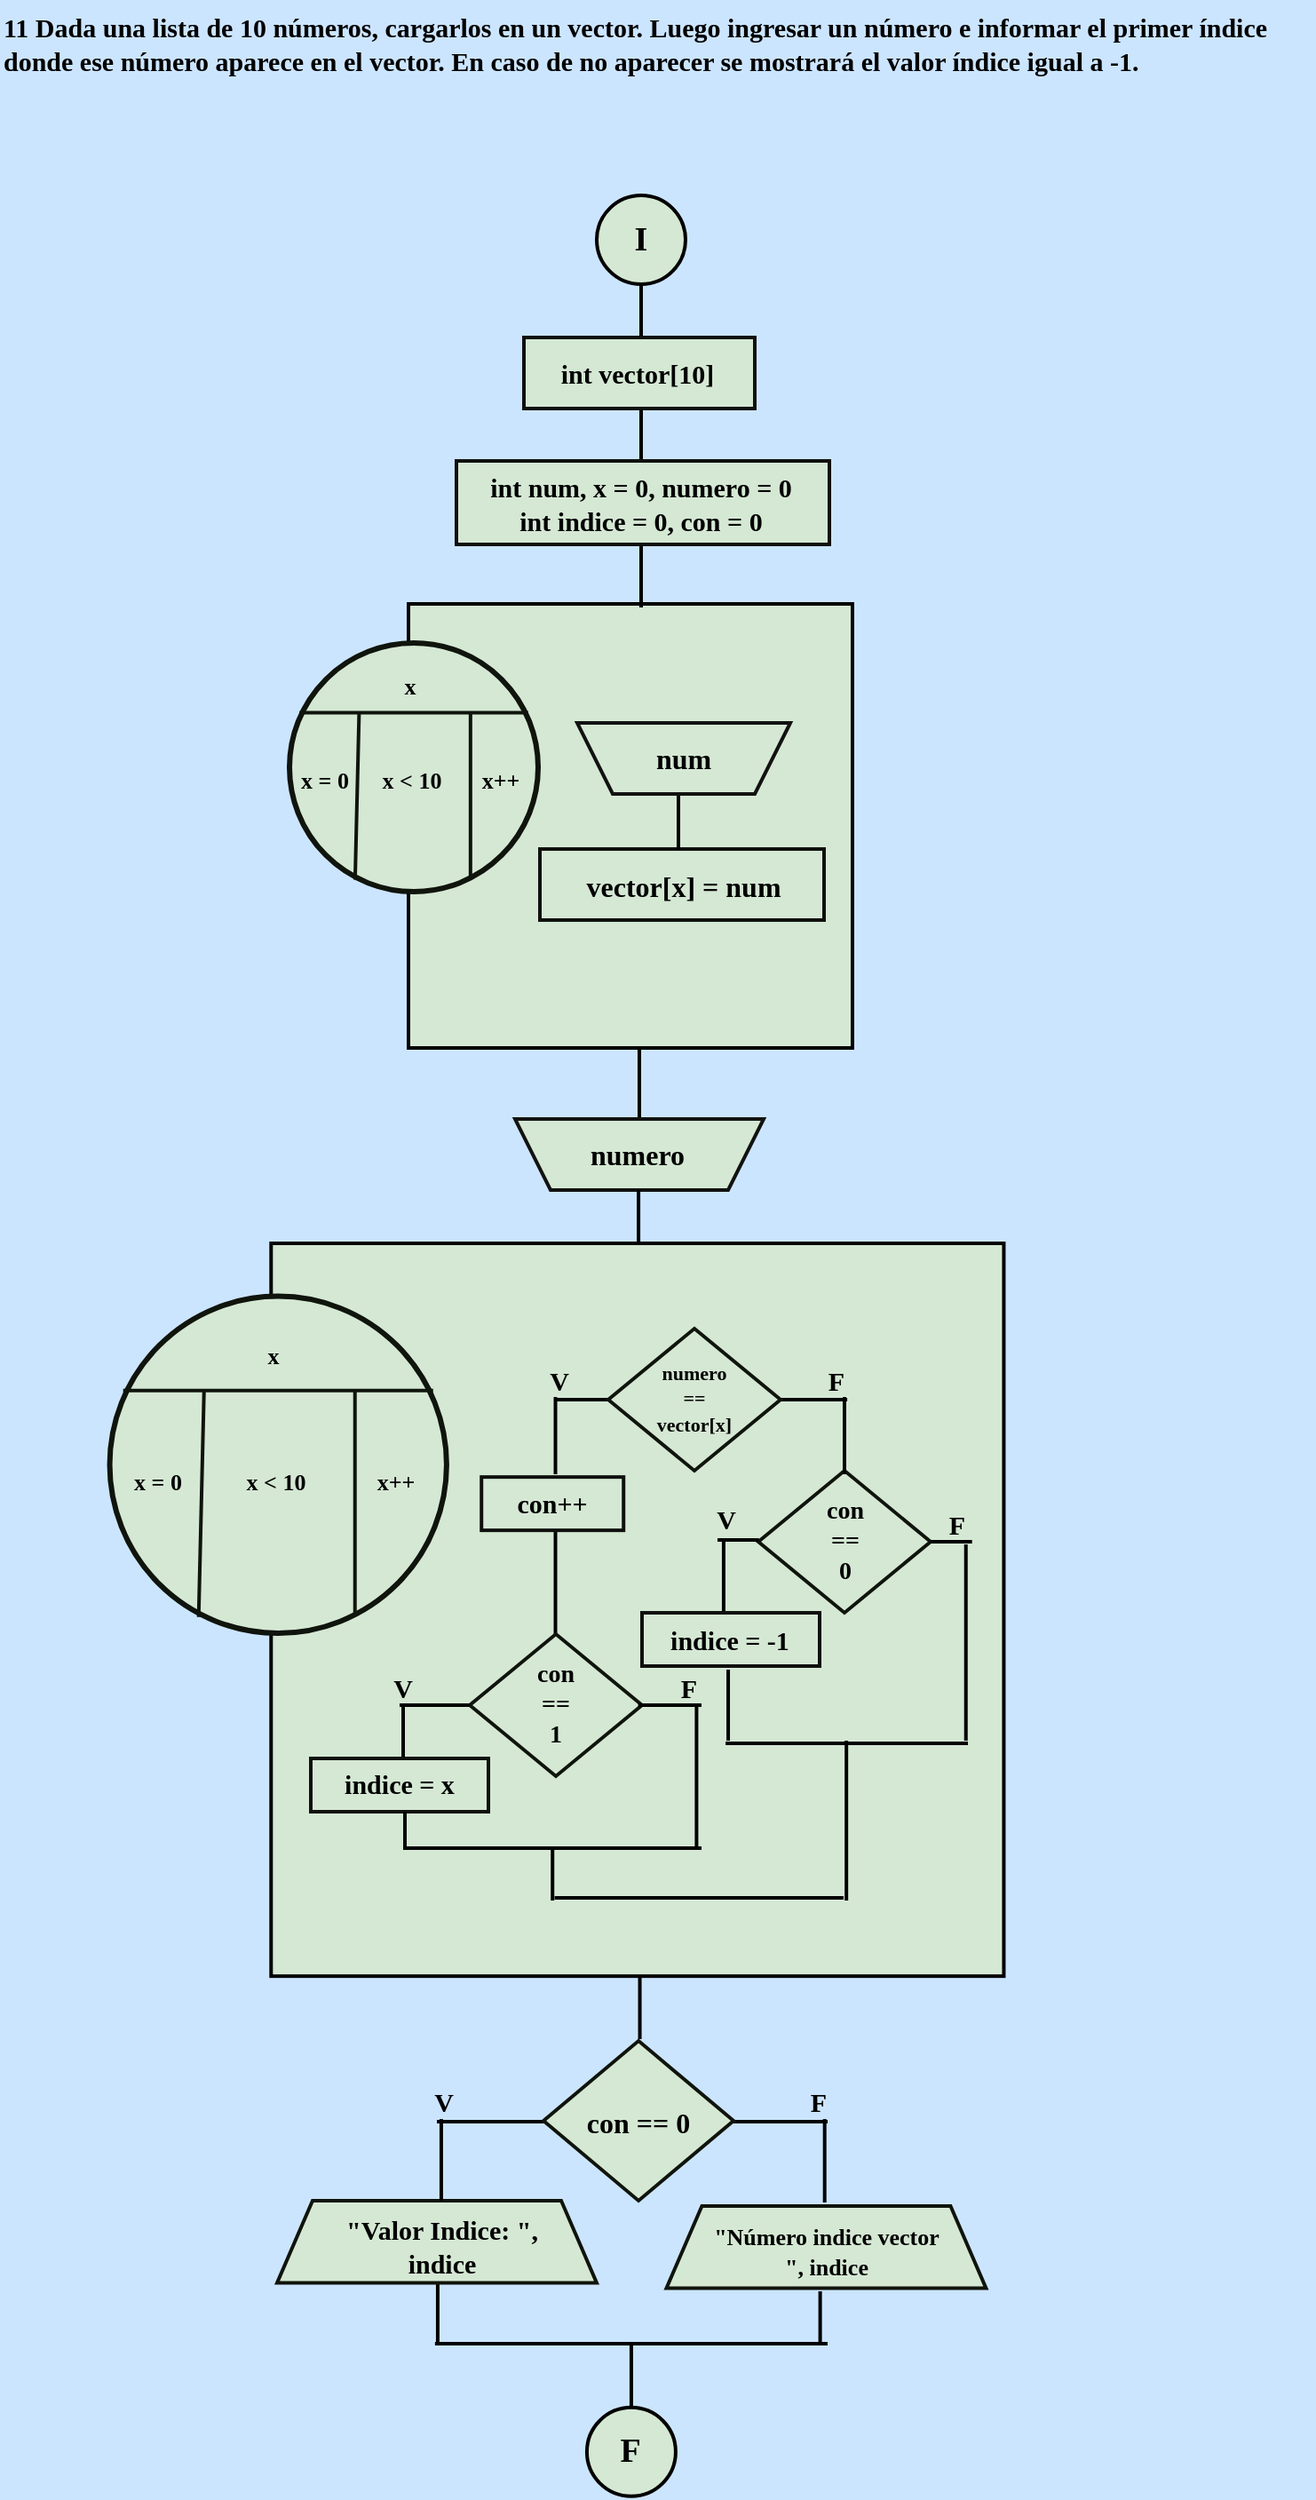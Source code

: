 <mxfile version="24.5.1" type="device">
  <diagram name="Página-1" id="PrR4gcJHDQbpxKkW_ofY">
    <mxGraphModel dx="1420" dy="830" grid="1" gridSize="10" guides="1" tooltips="1" connect="1" arrows="1" fold="1" page="1" pageScale="1" pageWidth="827" pageHeight="1169" background="#CCE5FF" math="0" shadow="0">
      <root>
        <mxCell id="0" />
        <mxCell id="1" parent="0" />
        <mxCell id="2o_OjBHsZXvBOZo_V1j--1" value="&lt;b style=&quot;font-size: 15px;&quot;&gt;&lt;font style=&quot;font-size: 15px;&quot; color=&quot;#000000&quot; face=&quot;Comic Sans MS&quot;&gt;11 Dada una lista de 10 números, cargarlos en un vector. Luego ingresar un número e informar el primer índice donde ese número aparece en el vector. En caso de no aparecer se mostrará el valor índice igual a -1.&lt;/font&gt;&lt;/b&gt;" style="text;whiteSpace=wrap;html=1;fontFamily=Architects Daughter;fontSource=https%3A%2F%2Ffonts.googleapis.com%2Fcss%3Ffamily%3DArchitects%2BDaughter;" vertex="1" parent="1">
          <mxGeometry x="44" y="20" width="740" height="70" as="geometry" />
        </mxCell>
        <mxCell id="2o_OjBHsZXvBOZo_V1j--143" value="" style="group;aspect=fixed;" vertex="1" connectable="0" parent="1">
          <mxGeometry x="99" y="130" width="510.23" height="1295.42" as="geometry" />
        </mxCell>
        <mxCell id="2o_OjBHsZXvBOZo_V1j--2" value="" style="group;aspect=fixed;" vertex="1" connectable="0" parent="2o_OjBHsZXvBOZo_V1j--143">
          <mxGeometry x="281" width="50" height="50" as="geometry" />
        </mxCell>
        <mxCell id="2o_OjBHsZXvBOZo_V1j--3" value="" style="strokeWidth=2;html=1;shape=mxgraph.flowchart.start_2;whiteSpace=wrap;rounded=0;labelBackgroundColor=none;strokeColor=#000000;align=center;verticalAlign=middle;fontFamily=Helvetica;fontSize=12;fontColor=default;fillColor=#d5e8d4;aspect=fixed;" vertex="1" parent="2o_OjBHsZXvBOZo_V1j--2">
          <mxGeometry width="50" height="50" as="geometry" />
        </mxCell>
        <mxCell id="2o_OjBHsZXvBOZo_V1j--4" value="&lt;b&gt;&lt;font color=&quot;#000000&quot; style=&quot;font-size: 19px;&quot; face=&quot;Comic Sans MS&quot;&gt;I&lt;/font&gt;&lt;/b&gt;" style="text;strokeColor=none;align=center;fillColor=none;html=1;verticalAlign=middle;whiteSpace=wrap;rounded=0;fontFamily=Architects Daughter;fontSource=https://fonts.googleapis.com/css?family=Architects+Daughter;aspect=fixed;" vertex="1" parent="2o_OjBHsZXvBOZo_V1j--2">
          <mxGeometry x="5" y="10" width="40" height="30" as="geometry" />
        </mxCell>
        <mxCell id="2o_OjBHsZXvBOZo_V1j--12" value="" style="group;aspect=fixed;" vertex="1" connectable="0" parent="2o_OjBHsZXvBOZo_V1j--143">
          <mxGeometry x="103" y="230" width="322" height="250" as="geometry" />
        </mxCell>
        <mxCell id="2o_OjBHsZXvBOZo_V1j--13" value="" style="whiteSpace=wrap;html=1;aspect=fixed;rounded=0;labelBackgroundColor=none;strokeColor=#000000;strokeWidth=2;align=center;verticalAlign=middle;fontFamily=Helvetica;fontSize=12;fontColor=default;fillColor=#d5e8d4;" vertex="1" parent="2o_OjBHsZXvBOZo_V1j--12">
          <mxGeometry x="72" width="250" height="250" as="geometry" />
        </mxCell>
        <mxCell id="2o_OjBHsZXvBOZo_V1j--14" value="" style="group;aspect=fixed;" vertex="1" connectable="0" parent="2o_OjBHsZXvBOZo_V1j--12">
          <mxGeometry y="22" width="149" height="140" as="geometry" />
        </mxCell>
        <mxCell id="2o_OjBHsZXvBOZo_V1j--15" value="" style="ellipse;whiteSpace=wrap;html=1;aspect=fixed;rounded=0;labelBackgroundColor=none;strokeColor=#0F140C;strokeWidth=3;align=center;verticalAlign=middle;fontFamily=Helvetica;fontSize=12;fontColor=default;fillColor=#d5e8d4;container=0;" vertex="1" parent="2o_OjBHsZXvBOZo_V1j--14">
          <mxGeometry x="5" width="140" height="140" as="geometry" />
        </mxCell>
        <mxCell id="2o_OjBHsZXvBOZo_V1j--16" value="" style="endArrow=none;html=1;rounded=0;strokeColor=#0F140C;fontFamily=Helvetica;fontSize=12;fontColor=default;fillColor=#B2C9AB;strokeWidth=2;" edge="1" parent="2o_OjBHsZXvBOZo_V1j--14">
          <mxGeometry width="50" height="50" relative="1" as="geometry">
            <mxPoint x="139.4" y="39.2" as="sourcePoint" />
            <mxPoint x="10.6" y="39.2" as="targetPoint" />
          </mxGeometry>
        </mxCell>
        <mxCell id="2o_OjBHsZXvBOZo_V1j--17" value="" style="endArrow=none;html=1;rounded=0;strokeColor=#0F140C;fontFamily=Helvetica;fontSize=12;fontColor=default;fillColor=#B2C9AB;exitX=0.264;exitY=0.952;exitDx=0;exitDy=0;exitPerimeter=0;strokeWidth=2;" edge="1" parent="2o_OjBHsZXvBOZo_V1j--14" source="2o_OjBHsZXvBOZo_V1j--15">
          <mxGeometry width="50" height="50" relative="1" as="geometry">
            <mxPoint x="38.6" y="84" as="sourcePoint" />
            <mxPoint x="44.2" y="39.2" as="targetPoint" />
          </mxGeometry>
        </mxCell>
        <mxCell id="2o_OjBHsZXvBOZo_V1j--18" value="" style="endArrow=none;html=1;rounded=0;strokeColor=#0F140C;fontFamily=Helvetica;fontSize=12;fontColor=default;fillColor=#B2C9AB;exitX=0.728;exitY=0.948;exitDx=0;exitDy=0;exitPerimeter=0;strokeWidth=2;" edge="1" parent="2o_OjBHsZXvBOZo_V1j--14" source="2o_OjBHsZXvBOZo_V1j--15">
          <mxGeometry width="50" height="50" relative="1" as="geometry">
            <mxPoint x="89.0" y="95.2" as="sourcePoint" />
            <mxPoint x="106.92" y="39.2" as="targetPoint" />
          </mxGeometry>
        </mxCell>
        <mxCell id="2o_OjBHsZXvBOZo_V1j--19" value="&lt;font face=&quot;Comic Sans MS&quot; color=&quot;#000000&quot;&gt;&lt;span style=&quot;font-size: 13px;&quot;&gt;&lt;b&gt;x&lt;/b&gt;&lt;/span&gt;&lt;/font&gt;" style="text;strokeColor=none;align=center;fillColor=none;html=1;verticalAlign=middle;whiteSpace=wrap;rounded=0;fontFamily=Architects Daughter;fontSource=https://fonts.googleapis.com/css?family=Architects+Daughter;container=0;" vertex="1" parent="2o_OjBHsZXvBOZo_V1j--14">
          <mxGeometry x="48" y="10" width="50" height="30" as="geometry" />
        </mxCell>
        <mxCell id="2o_OjBHsZXvBOZo_V1j--20" value="&lt;font color=&quot;#000000&quot; size=&quot;1&quot; face=&quot;Comic Sans MS&quot;&gt;&lt;b style=&quot;font-size: 13px;&quot;&gt;x++&lt;/b&gt;&lt;/font&gt;" style="text;strokeColor=none;align=center;fillColor=none;html=1;verticalAlign=middle;whiteSpace=wrap;rounded=0;fontFamily=Architects Daughter;fontSource=https://fonts.googleapis.com/css?family=Architects+Daughter;container=0;" vertex="1" parent="2o_OjBHsZXvBOZo_V1j--14">
          <mxGeometry x="99" y="63" width="50" height="30" as="geometry" />
        </mxCell>
        <mxCell id="2o_OjBHsZXvBOZo_V1j--21" value="&lt;font color=&quot;#000000&quot; size=&quot;1&quot; face=&quot;Comic Sans MS&quot;&gt;&lt;b style=&quot;font-size: 13px;&quot;&gt;x &amp;lt; 10&lt;/b&gt;&lt;/font&gt;" style="text;strokeColor=none;align=center;fillColor=none;html=1;verticalAlign=middle;whiteSpace=wrap;rounded=0;fontFamily=Architects Daughter;fontSource=https://fonts.googleapis.com/css?family=Architects+Daughter;container=0;" vertex="1" parent="2o_OjBHsZXvBOZo_V1j--14">
          <mxGeometry x="44" y="63" width="60" height="30" as="geometry" />
        </mxCell>
        <mxCell id="2o_OjBHsZXvBOZo_V1j--22" value="&lt;font color=&quot;#000000&quot; size=&quot;1&quot; face=&quot;Comic Sans MS&quot;&gt;&lt;b style=&quot;font-size: 13px;&quot;&gt;x = 0&lt;/b&gt;&lt;/font&gt;" style="text;strokeColor=none;align=center;fillColor=none;html=1;verticalAlign=middle;whiteSpace=wrap;rounded=0;fontFamily=Architects Daughter;fontSource=https://fonts.googleapis.com/css?family=Architects+Daughter;container=0;" vertex="1" parent="2o_OjBHsZXvBOZo_V1j--14">
          <mxGeometry y="63" width="50" height="30" as="geometry" />
        </mxCell>
        <mxCell id="2o_OjBHsZXvBOZo_V1j--23" value="" style="group;aspect=fixed;" vertex="1" connectable="0" parent="2o_OjBHsZXvBOZo_V1j--12">
          <mxGeometry x="167" y="67" width="120" height="40" as="geometry" />
        </mxCell>
        <mxCell id="2o_OjBHsZXvBOZo_V1j--24" value="" style="shape=trapezoid;perimeter=trapezoidPerimeter;whiteSpace=wrap;html=1;fixedSize=1;rounded=0;labelBackgroundColor=none;strokeColor=#121211;strokeWidth=2;align=center;verticalAlign=middle;fontFamily=Helvetica;fontSize=12;fontColor=default;fillColor=#d5e8d4;direction=west;container=0;" vertex="1" parent="2o_OjBHsZXvBOZo_V1j--23">
          <mxGeometry width="120" height="40" as="geometry">
            <mxRectangle x="-1020" y="-650" width="50" height="40" as="alternateBounds" />
          </mxGeometry>
        </mxCell>
        <mxCell id="2o_OjBHsZXvBOZo_V1j--25" value="&lt;font size=&quot;1&quot; face=&quot;Comic Sans MS&quot; color=&quot;#000000&quot;&gt;&lt;b style=&quot;font-size: 16px;&quot;&gt;num&lt;/b&gt;&lt;/font&gt;" style="text;strokeColor=none;align=center;fillColor=none;html=1;verticalAlign=middle;whiteSpace=wrap;rounded=0;fontFamily=Architects Daughter;fontSource=https://fonts.googleapis.com/css?family=Architects+Daughter;container=0;" vertex="1" parent="2o_OjBHsZXvBOZo_V1j--23">
          <mxGeometry x="20" y="5" width="80" height="30" as="geometry" />
        </mxCell>
        <mxCell id="2o_OjBHsZXvBOZo_V1j--26" value="" style="group;aspect=fixed;" vertex="1" connectable="0" parent="2o_OjBHsZXvBOZo_V1j--12">
          <mxGeometry x="137" y="138" width="180" height="40" as="geometry" />
        </mxCell>
        <mxCell id="2o_OjBHsZXvBOZo_V1j--27" value="" style="rounded=0;whiteSpace=wrap;html=1;labelBackgroundColor=none;strokeColor=#0f100e;strokeWidth=2;align=center;verticalAlign=middle;fontFamily=Helvetica;fontSize=12;fontColor=default;fillColor=#d5e8d4;" vertex="1" parent="2o_OjBHsZXvBOZo_V1j--26">
          <mxGeometry x="9" width="160" height="40" as="geometry" />
        </mxCell>
        <mxCell id="2o_OjBHsZXvBOZo_V1j--28" value="&lt;font size=&quot;1&quot; face=&quot;Comic Sans MS&quot; color=&quot;#000000&quot;&gt;&lt;b style=&quot;font-size: 16px;&quot;&gt;vector[x] = num&lt;/b&gt;&lt;/font&gt;" style="text;strokeColor=none;align=center;fillColor=none;html=1;verticalAlign=middle;whiteSpace=wrap;rounded=0;fontFamily=Architects Daughter;fontSource=https://fonts.googleapis.com/css?family=Architects+Daughter;" vertex="1" parent="2o_OjBHsZXvBOZo_V1j--26">
          <mxGeometry y="6" width="180" height="30" as="geometry" />
        </mxCell>
        <mxCell id="2o_OjBHsZXvBOZo_V1j--29" value="" style="line;strokeWidth=2;direction=south;html=1;hachureGap=4;fontFamily=Architects Daughter;fontSource=https://fonts.googleapis.com/css?family=Architects+Daughter;strokeColor=#000000;" vertex="1" parent="2o_OjBHsZXvBOZo_V1j--12">
          <mxGeometry x="219" y="108" width="10" height="30" as="geometry" />
        </mxCell>
        <mxCell id="2o_OjBHsZXvBOZo_V1j--30" value="" style="line;strokeWidth=2;direction=south;html=1;hachureGap=4;fontFamily=Architects Daughter;fontSource=https://fonts.googleapis.com/css?family=Architects+Daughter;strokeColor=#000000;" vertex="1" parent="2o_OjBHsZXvBOZo_V1j--143">
          <mxGeometry x="301" y="182" width="10" height="50" as="geometry" />
        </mxCell>
        <mxCell id="2o_OjBHsZXvBOZo_V1j--31" value="" style="line;strokeWidth=2;direction=south;html=1;hachureGap=4;fontFamily=Architects Daughter;fontSource=https://fonts.googleapis.com/css?family=Architects+Daughter;strokeColor=#000000;" vertex="1" parent="2o_OjBHsZXvBOZo_V1j--143">
          <mxGeometry x="301" y="50" width="10" height="30" as="geometry" />
        </mxCell>
        <mxCell id="2o_OjBHsZXvBOZo_V1j--32" value="" style="line;strokeWidth=2;direction=south;html=1;hachureGap=4;fontFamily=Architects Daughter;fontSource=https://fonts.googleapis.com/css?family=Architects+Daughter;strokeColor=#000000;" vertex="1" parent="2o_OjBHsZXvBOZo_V1j--143">
          <mxGeometry x="301" y="113" width="10" height="36" as="geometry" />
        </mxCell>
        <mxCell id="2o_OjBHsZXvBOZo_V1j--33" value="" style="line;strokeWidth=2;direction=south;html=1;hachureGap=4;fontFamily=Architects Daughter;fontSource=https://fonts.googleapis.com/css?family=Architects+Daughter;strokeColor=#000000;" vertex="1" parent="2o_OjBHsZXvBOZo_V1j--143">
          <mxGeometry x="300" y="480" width="10" height="40" as="geometry" />
        </mxCell>
        <mxCell id="2o_OjBHsZXvBOZo_V1j--34" value="" style="group;aspect=fixed;" vertex="1" connectable="0" parent="2o_OjBHsZXvBOZo_V1j--143">
          <mxGeometry x="240" y="80" width="130" height="40" as="geometry" />
        </mxCell>
        <mxCell id="2o_OjBHsZXvBOZo_V1j--7" value="" style="rounded=0;whiteSpace=wrap;html=1;labelBackgroundColor=none;strokeColor=#0f100e;strokeWidth=2;align=center;verticalAlign=middle;fontFamily=Helvetica;fontSize=12;fontColor=default;fillColor=#d5e8d4;container=0;" vertex="1" parent="2o_OjBHsZXvBOZo_V1j--34">
          <mxGeometry width="130" height="40" as="geometry" />
        </mxCell>
        <mxCell id="2o_OjBHsZXvBOZo_V1j--8" value="&lt;font color=&quot;#000000&quot; face=&quot;Comic Sans MS&quot;&gt;&lt;span style=&quot;font-size: 15px;&quot;&gt;&lt;b&gt;int vector[10]&lt;/b&gt;&lt;/span&gt;&lt;/font&gt;" style="text;strokeColor=none;align=center;fillColor=none;html=1;verticalAlign=middle;whiteSpace=wrap;rounded=0;fontFamily=Architects Daughter;fontSource=https://fonts.googleapis.com/css?family=Architects+Daughter;container=0;" vertex="1" parent="2o_OjBHsZXvBOZo_V1j--34">
          <mxGeometry x="4" y="6" width="120" height="30" as="geometry" />
        </mxCell>
        <mxCell id="2o_OjBHsZXvBOZo_V1j--36" value="" style="group;aspect=fixed;" vertex="1" connectable="0" parent="2o_OjBHsZXvBOZo_V1j--143">
          <mxGeometry x="186" y="149" width="240" height="50" as="geometry" />
        </mxCell>
        <mxCell id="2o_OjBHsZXvBOZo_V1j--10" value="" style="rounded=0;whiteSpace=wrap;html=1;labelBackgroundColor=none;strokeColor=#0f100e;strokeWidth=2;align=center;verticalAlign=middle;fontFamily=Helvetica;fontSize=12;fontColor=default;fillColor=#d5e8d4;" vertex="1" parent="2o_OjBHsZXvBOZo_V1j--36">
          <mxGeometry x="16" y="0.5" width="210" height="47" as="geometry" />
        </mxCell>
        <mxCell id="2o_OjBHsZXvBOZo_V1j--35" value="&lt;font face=&quot;Comic Sans MS&quot; color=&quot;#000000&quot;&gt;&lt;span style=&quot;font-size: 15px;&quot;&gt;&lt;b&gt;int num, x = 0, numero = 0&lt;/b&gt;&lt;/span&gt;&lt;/font&gt;&lt;div&gt;&lt;font face=&quot;Comic Sans MS&quot; color=&quot;#000000&quot;&gt;&lt;span style=&quot;font-size: 15px;&quot;&gt;&lt;b&gt;int indice = 0, con = 0&lt;/b&gt;&lt;/span&gt;&lt;/font&gt;&lt;/div&gt;" style="text;strokeColor=none;align=center;fillColor=none;html=1;verticalAlign=middle;whiteSpace=wrap;rounded=0;fontFamily=Architects Daughter;fontSource=https://fonts.googleapis.com/css?family=Architects+Daughter;" vertex="1" parent="2o_OjBHsZXvBOZo_V1j--36">
          <mxGeometry width="240" height="50" as="geometry" />
        </mxCell>
        <mxCell id="2o_OjBHsZXvBOZo_V1j--40" value="" style="group;aspect=fixed;" vertex="1" connectable="0" parent="2o_OjBHsZXvBOZo_V1j--143">
          <mxGeometry x="235" y="520" width="140" height="40" as="geometry" />
        </mxCell>
        <mxCell id="2o_OjBHsZXvBOZo_V1j--38" value="" style="shape=trapezoid;perimeter=trapezoidPerimeter;whiteSpace=wrap;html=1;fixedSize=1;rounded=0;labelBackgroundColor=none;strokeColor=#121211;strokeWidth=2;align=center;verticalAlign=middle;fontFamily=Helvetica;fontSize=12;fontColor=default;fillColor=#d5e8d4;direction=west;container=0;" vertex="1" parent="2o_OjBHsZXvBOZo_V1j--40">
          <mxGeometry width="140" height="40" as="geometry">
            <mxRectangle x="-1020" y="-650" width="50" height="40" as="alternateBounds" />
          </mxGeometry>
        </mxCell>
        <mxCell id="2o_OjBHsZXvBOZo_V1j--39" value="&lt;font size=&quot;1&quot; face=&quot;Comic Sans MS&quot; color=&quot;#000000&quot;&gt;&lt;b style=&quot;font-size: 16px;&quot;&gt;numero&lt;/b&gt;&lt;/font&gt;" style="text;strokeColor=none;align=center;fillColor=none;html=1;verticalAlign=middle;whiteSpace=wrap;rounded=0;fontFamily=Architects Daughter;fontSource=https://fonts.googleapis.com/css?family=Architects+Daughter;container=0;" vertex="1" parent="2o_OjBHsZXvBOZo_V1j--40">
          <mxGeometry x="29" y="5" width="80" height="30" as="geometry" />
        </mxCell>
        <mxCell id="2o_OjBHsZXvBOZo_V1j--75" value="" style="line;strokeWidth=2;direction=south;html=1;hachureGap=4;fontFamily=Architects Daughter;fontSource=https://fonts.googleapis.com/css?family=Architects+Daughter;strokeColor=#000000;container=0;" vertex="1" parent="2o_OjBHsZXvBOZo_V1j--143">
          <mxGeometry x="299.07" y="560" width="10.93" height="40" as="geometry" />
        </mxCell>
        <mxCell id="2o_OjBHsZXvBOZo_V1j--102" value="" style="line;strokeWidth=2;html=1;perimeter=backbonePerimeter;points=[];outlineConnect=0;hachureGap=4;fontFamily=Architects Daughter;fontSource=https://fonts.googleapis.com/css?family=Architects+Daughter;strokeColor=#000000;container=0;" vertex="1" parent="2o_OjBHsZXvBOZo_V1j--143">
          <mxGeometry x="358.03" y="1079.07" width="52.97" height="10.93" as="geometry" />
        </mxCell>
        <mxCell id="2o_OjBHsZXvBOZo_V1j--109" value="" style="line;strokeWidth=2;direction=south;html=1;hachureGap=4;fontFamily=Architects Daughter;fontSource=https://fonts.googleapis.com/css?family=Architects+Daughter;strokeColor=#000000;container=0;" vertex="1" parent="2o_OjBHsZXvBOZo_V1j--143">
          <mxGeometry x="403.88" y="1083.05" width="10.93" height="46.95" as="geometry" />
        </mxCell>
        <mxCell id="2o_OjBHsZXvBOZo_V1j--114" value="" style="group;aspect=fixed;" vertex="1" connectable="0" parent="2o_OjBHsZXvBOZo_V1j--143">
          <mxGeometry y="590" width="510.228" height="448" as="geometry" />
        </mxCell>
        <mxCell id="2o_OjBHsZXvBOZo_V1j--41" value="" style="group;aspect=fixed;" vertex="1" connectable="0" parent="2o_OjBHsZXvBOZo_V1j--114">
          <mxGeometry width="510.228" height="412.58" as="geometry" />
        </mxCell>
        <mxCell id="2o_OjBHsZXvBOZo_V1j--42" value="" style="whiteSpace=wrap;html=1;aspect=fixed;rounded=0;labelBackgroundColor=none;strokeColor=#000000;strokeWidth=2;align=center;verticalAlign=middle;fontFamily=Helvetica;fontSize=12;fontColor=default;fillColor=#d5e8d4;container=0;" vertex="1" parent="2o_OjBHsZXvBOZo_V1j--41">
          <mxGeometry x="97.648" width="412.58" height="412.58" as="geometry" />
        </mxCell>
        <mxCell id="2o_OjBHsZXvBOZo_V1j--43" value="" style="line;strokeWidth=2;html=1;perimeter=backbonePerimeter;points=[];outlineConnect=0;hachureGap=4;fontFamily=Architects Daughter;fontSource=https://fonts.googleapis.com/css?family=Architects+Daughter;strokeColor=#000000;container=0;" vertex="1" parent="2o_OjBHsZXvBOZo_V1j--41">
          <mxGeometry x="257.294" y="82.533" width="30.202" height="10.927" as="geometry" />
        </mxCell>
        <mxCell id="2o_OjBHsZXvBOZo_V1j--44" value="" style="line;strokeWidth=2;html=1;perimeter=backbonePerimeter;points=[];outlineConnect=0;hachureGap=4;fontFamily=Architects Daughter;fontSource=https://fonts.googleapis.com/css?family=Architects+Daughter;strokeColor=#000000;container=0;" vertex="1" parent="2o_OjBHsZXvBOZo_V1j--41">
          <mxGeometry x="384.501" y="82.533" width="37.545" height="10.927" as="geometry" />
        </mxCell>
        <mxCell id="2o_OjBHsZXvBOZo_V1j--45" value="" style="ellipse;whiteSpace=wrap;html=1;aspect=fixed;rounded=0;labelBackgroundColor=none;strokeColor=#0F140C;strokeWidth=3;align=center;verticalAlign=middle;fontFamily=Helvetica;fontSize=12;fontColor=default;fillColor=#d5e8d4;container=0;" vertex="1" parent="2o_OjBHsZXvBOZo_V1j--41">
          <mxGeometry x="6.775" y="29.808" width="189.69" height="189.69" as="geometry" />
        </mxCell>
        <mxCell id="2o_OjBHsZXvBOZo_V1j--46" value="" style="endArrow=none;html=1;rounded=0;strokeColor=#0F140C;fontFamily=Helvetica;fontSize=12;fontColor=default;fillColor=#B2C9AB;strokeWidth=2;" edge="1" parent="2o_OjBHsZXvBOZo_V1j--41">
          <mxGeometry width="50" height="50" relative="1" as="geometry">
            <mxPoint x="188.877" y="82.922" as="sourcePoint" />
            <mxPoint x="14.362" y="82.922" as="targetPoint" />
          </mxGeometry>
        </mxCell>
        <mxCell id="2o_OjBHsZXvBOZo_V1j--47" value="" style="endArrow=none;html=1;rounded=0;strokeColor=#0F140C;fontFamily=Helvetica;fontSize=12;fontColor=default;fillColor=#B2C9AB;exitX=0.264;exitY=0.952;exitDx=0;exitDy=0;exitPerimeter=0;strokeWidth=2;" edge="1" parent="2o_OjBHsZXvBOZo_V1j--41" source="2o_OjBHsZXvBOZo_V1j--45">
          <mxGeometry width="50" height="50" relative="1" as="geometry">
            <mxPoint x="52.3" y="143.623" as="sourcePoint" />
            <mxPoint x="59.888" y="82.922" as="targetPoint" />
          </mxGeometry>
        </mxCell>
        <mxCell id="2o_OjBHsZXvBOZo_V1j--48" value="" style="endArrow=none;html=1;rounded=0;strokeColor=#0F140C;fontFamily=Helvetica;fontSize=12;fontColor=default;fillColor=#B2C9AB;exitX=0.728;exitY=0.948;exitDx=0;exitDy=0;exitPerimeter=0;strokeWidth=2;" edge="1" parent="2o_OjBHsZXvBOZo_V1j--41" source="2o_OjBHsZXvBOZo_V1j--45">
          <mxGeometry width="50" height="50" relative="1" as="geometry">
            <mxPoint x="120.589" y="158.798" as="sourcePoint" />
            <mxPoint x="144.869" y="82.922" as="targetPoint" />
          </mxGeometry>
        </mxCell>
        <mxCell id="2o_OjBHsZXvBOZo_V1j--49" value="&lt;font face=&quot;Comic Sans MS&quot; color=&quot;#000000&quot;&gt;&lt;span style=&quot;font-size: 13px;&quot;&gt;&lt;b&gt;x&lt;/b&gt;&lt;/span&gt;&lt;/font&gt;" style="text;strokeColor=none;align=center;fillColor=none;html=1;verticalAlign=middle;whiteSpace=wrap;rounded=0;fontFamily=Architects Daughter;fontSource=https://fonts.googleapis.com/css?family=Architects+Daughter;container=0;" vertex="1" parent="2o_OjBHsZXvBOZo_V1j--41">
          <mxGeometry x="65.037" y="43.358" width="67.747" height="40.648" as="geometry" />
        </mxCell>
        <mxCell id="2o_OjBHsZXvBOZo_V1j--50" value="&lt;font color=&quot;#000000&quot; size=&quot;1&quot; face=&quot;Comic Sans MS&quot;&gt;&lt;b style=&quot;font-size: 13px;&quot;&gt;x++&lt;/b&gt;&lt;/font&gt;" style="text;strokeColor=none;align=center;fillColor=none;html=1;verticalAlign=middle;whiteSpace=wrap;rounded=0;fontFamily=Architects Daughter;fontSource=https://fonts.googleapis.com/css?family=Architects+Daughter;container=0;" vertex="1" parent="2o_OjBHsZXvBOZo_V1j--41">
          <mxGeometry x="134.138" y="115.169" width="67.747" height="40.648" as="geometry" />
        </mxCell>
        <mxCell id="2o_OjBHsZXvBOZo_V1j--51" value="&lt;font color=&quot;#000000&quot; size=&quot;1&quot; face=&quot;Comic Sans MS&quot;&gt;&lt;b style=&quot;font-size: 13px;&quot;&gt;x &amp;lt; 10&lt;/b&gt;&lt;/font&gt;" style="text;strokeColor=none;align=center;fillColor=none;html=1;verticalAlign=middle;whiteSpace=wrap;rounded=0;fontFamily=Architects Daughter;fontSource=https://fonts.googleapis.com/css?family=Architects+Daughter;container=0;" vertex="1" parent="2o_OjBHsZXvBOZo_V1j--41">
          <mxGeometry x="59.617" y="115.169" width="81.296" height="40.648" as="geometry" />
        </mxCell>
        <mxCell id="2o_OjBHsZXvBOZo_V1j--52" value="&lt;font color=&quot;#000000&quot; size=&quot;1&quot; face=&quot;Comic Sans MS&quot;&gt;&lt;b style=&quot;font-size: 13px;&quot;&gt;x = 0&lt;/b&gt;&lt;/font&gt;" style="text;strokeColor=none;align=center;fillColor=none;html=1;verticalAlign=middle;whiteSpace=wrap;rounded=0;fontFamily=Architects Daughter;fontSource=https://fonts.googleapis.com/css?family=Architects+Daughter;container=0;" vertex="1" parent="2o_OjBHsZXvBOZo_V1j--41">
          <mxGeometry y="115.169" width="67.747" height="40.648" as="geometry" />
        </mxCell>
        <mxCell id="2o_OjBHsZXvBOZo_V1j--56" value="" style="group;aspect=fixed;" vertex="1" connectable="0" parent="2o_OjBHsZXvBOZo_V1j--41">
          <mxGeometry x="287.5" y="48" width="97" height="80" as="geometry" />
        </mxCell>
        <mxCell id="2o_OjBHsZXvBOZo_V1j--57" value="" style="rhombus;whiteSpace=wrap;html=1;rounded=0;labelBackgroundColor=none;strokeColor=#0F140C;strokeWidth=2;align=center;verticalAlign=middle;fontFamily=Helvetica;fontSize=12;fontColor=default;fillColor=#d5e8d4;container=0;" vertex="1" parent="2o_OjBHsZXvBOZo_V1j--56">
          <mxGeometry width="97" height="80" as="geometry" />
        </mxCell>
        <mxCell id="2o_OjBHsZXvBOZo_V1j--58" value="&lt;font size=&quot;1&quot; face=&quot;Comic Sans MS&quot; color=&quot;#000000&quot;&gt;&lt;b style=&quot;font-size: 11px;&quot;&gt;numero&lt;/b&gt;&lt;/font&gt;&lt;div&gt;&lt;font size=&quot;1&quot; face=&quot;Comic Sans MS&quot; color=&quot;#000000&quot;&gt;&lt;b style=&quot;font-size: 11px;&quot;&gt;==&lt;/b&gt;&lt;/font&gt;&lt;/div&gt;&lt;div&gt;&lt;font size=&quot;1&quot; face=&quot;Comic Sans MS&quot; color=&quot;#000000&quot;&gt;&lt;b style=&quot;font-size: 11px;&quot;&gt;vector[x]&lt;/b&gt;&lt;/font&gt;&lt;/div&gt;" style="text;strokeColor=none;align=center;fillColor=none;html=1;verticalAlign=middle;whiteSpace=wrap;rounded=0;fontFamily=Architects Daughter;fontSource=https://fonts.googleapis.com/css?family=Architects+Daughter;container=0;" vertex="1" parent="2o_OjBHsZXvBOZo_V1j--56">
          <mxGeometry x="13.5" y="20" width="70" height="40" as="geometry" />
        </mxCell>
        <mxCell id="2o_OjBHsZXvBOZo_V1j--60" value="" style="group;aspect=fixed;" vertex="1" connectable="0" parent="2o_OjBHsZXvBOZo_V1j--41">
          <mxGeometry x="372" y="128" width="97" height="80" as="geometry" />
        </mxCell>
        <mxCell id="2o_OjBHsZXvBOZo_V1j--61" value="" style="rhombus;whiteSpace=wrap;html=1;rounded=0;labelBackgroundColor=none;strokeColor=#0F140C;strokeWidth=2;align=center;verticalAlign=middle;fontFamily=Helvetica;fontSize=12;fontColor=default;fillColor=#d5e8d4;container=0;" vertex="1" parent="2o_OjBHsZXvBOZo_V1j--60">
          <mxGeometry width="97" height="80" as="geometry" />
        </mxCell>
        <mxCell id="2o_OjBHsZXvBOZo_V1j--62" value="&lt;font style=&quot;font-size: 14px;&quot; face=&quot;Comic Sans MS&quot; color=&quot;#000000&quot;&gt;&lt;b style=&quot;&quot;&gt;con&lt;/b&gt;&lt;/font&gt;&lt;div style=&quot;font-size: 14px;&quot;&gt;&lt;font style=&quot;font-size: 14px;&quot; face=&quot;Comic Sans MS&quot; color=&quot;#000000&quot;&gt;&lt;b&gt;==&lt;/b&gt;&lt;/font&gt;&lt;/div&gt;&lt;div style=&quot;font-size: 14px;&quot;&gt;&lt;font style=&quot;font-size: 14px;&quot; face=&quot;Comic Sans MS&quot; color=&quot;#000000&quot;&gt;&lt;b style=&quot;&quot;&gt;0&lt;/b&gt;&lt;/font&gt;&lt;/div&gt;" style="text;strokeColor=none;align=center;fillColor=none;html=1;verticalAlign=middle;whiteSpace=wrap;rounded=0;fontFamily=Architects Daughter;fontSource=https://fonts.googleapis.com/css?family=Architects+Daughter;container=0;" vertex="1" parent="2o_OjBHsZXvBOZo_V1j--60">
          <mxGeometry x="13.5" y="20" width="70" height="40" as="geometry" />
        </mxCell>
        <mxCell id="2o_OjBHsZXvBOZo_V1j--66" value="" style="line;strokeWidth=2;direction=south;html=1;hachureGap=4;fontFamily=Architects Daughter;fontSource=https://fonts.googleapis.com/css?family=Architects+Daughter;strokeColor=#000000;container=0;" vertex="1" parent="2o_OjBHsZXvBOZo_V1j--41">
          <mxGeometry x="252.29" y="86.53" width="10.93" height="43.47" as="geometry" />
        </mxCell>
        <mxCell id="2o_OjBHsZXvBOZo_V1j--67" value="" style="line;strokeWidth=2;direction=south;html=1;hachureGap=4;fontFamily=Architects Daughter;fontSource=https://fonts.googleapis.com/css?family=Architects+Daughter;strokeColor=#000000;container=0;" vertex="1" parent="2o_OjBHsZXvBOZo_V1j--41">
          <mxGeometry x="415.03" y="86.53" width="10.93" height="43.47" as="geometry" />
        </mxCell>
        <mxCell id="2o_OjBHsZXvBOZo_V1j--71" value="" style="line;strokeWidth=2;html=1;perimeter=backbonePerimeter;points=[];outlineConnect=0;hachureGap=4;fontFamily=Architects Daughter;fontSource=https://fonts.googleapis.com/css?family=Architects+Daughter;strokeColor=#000000;container=0;" vertex="1" parent="2o_OjBHsZXvBOZo_V1j--41">
          <mxGeometry x="349" y="161.57" width="23.34" height="10.93" as="geometry" />
        </mxCell>
        <mxCell id="2o_OjBHsZXvBOZo_V1j--72" value="" style="line;strokeWidth=2;html=1;perimeter=backbonePerimeter;points=[];outlineConnect=0;hachureGap=4;fontFamily=Architects Daughter;fontSource=https://fonts.googleapis.com/css?family=Architects+Daughter;strokeColor=#000000;container=0;" vertex="1" parent="2o_OjBHsZXvBOZo_V1j--41">
          <mxGeometry x="469" y="162.53" width="23.34" height="10.93" as="geometry" />
        </mxCell>
        <mxCell id="2o_OjBHsZXvBOZo_V1j--73" value="" style="line;strokeWidth=2;direction=south;html=1;hachureGap=4;fontFamily=Architects Daughter;fontSource=https://fonts.googleapis.com/css?family=Architects+Daughter;strokeColor=#000000;container=0;" vertex="1" parent="2o_OjBHsZXvBOZo_V1j--41">
          <mxGeometry x="347" y="167.5" width="10.93" height="42.5" as="geometry" />
        </mxCell>
        <mxCell id="2o_OjBHsZXvBOZo_V1j--74" value="" style="line;strokeWidth=2;direction=south;html=1;hachureGap=4;fontFamily=Architects Daughter;fontSource=https://fonts.googleapis.com/css?family=Architects+Daughter;strokeColor=#000000;container=0;" vertex="1" parent="2o_OjBHsZXvBOZo_V1j--41">
          <mxGeometry x="483.41" y="169.5" width="10.93" height="110.5" as="geometry" />
        </mxCell>
        <mxCell id="2o_OjBHsZXvBOZo_V1j--76" value="" style="line;strokeWidth=2;direction=south;html=1;hachureGap=4;fontFamily=Architects Daughter;fontSource=https://fonts.googleapis.com/css?family=Architects+Daughter;strokeColor=#000000;container=0;" vertex="1" parent="2o_OjBHsZXvBOZo_V1j--41">
          <mxGeometry x="349.56" y="240" width="10.93" height="40" as="geometry" />
        </mxCell>
        <mxCell id="2o_OjBHsZXvBOZo_V1j--77" value="" style="line;strokeWidth=2;html=1;perimeter=backbonePerimeter;points=[];outlineConnect=0;hachureGap=4;fontFamily=Architects Daughter;fontSource=https://fonts.googleapis.com/css?family=Architects+Daughter;strokeColor=#000000;container=0;" vertex="1" parent="2o_OjBHsZXvBOZo_V1j--41">
          <mxGeometry x="353.56" y="276" width="136.44" height="10.93" as="geometry" />
        </mxCell>
        <mxCell id="2o_OjBHsZXvBOZo_V1j--78" value="" style="line;strokeWidth=2;direction=south;html=1;hachureGap=4;fontFamily=Architects Daughter;fontSource=https://fonts.googleapis.com/css?family=Architects+Daughter;strokeColor=#000000;container=0;" vertex="1" parent="2o_OjBHsZXvBOZo_V1j--41">
          <mxGeometry x="416.12" y="280" width="10.93" height="90" as="geometry" />
        </mxCell>
        <mxCell id="2o_OjBHsZXvBOZo_V1j--80" value="&lt;font size=&quot;1&quot; face=&quot;Comic Sans MS&quot; color=&quot;#000000&quot;&gt;&lt;b style=&quot;font-size: 15px;&quot;&gt;V&lt;/b&gt;&lt;/font&gt;" style="text;strokeColor=none;align=center;fillColor=none;html=1;verticalAlign=middle;whiteSpace=wrap;rounded=0;fontFamily=Architects Daughter;fontSource=https://fonts.googleapis.com/css?family=Architects+Daughter;container=0;" vertex="1" parent="2o_OjBHsZXvBOZo_V1j--41">
          <mxGeometry x="245" y="62.65" width="30" height="30" as="geometry" />
        </mxCell>
        <mxCell id="2o_OjBHsZXvBOZo_V1j--81" value="&lt;font size=&quot;1&quot; face=&quot;Comic Sans MS&quot; color=&quot;#000000&quot;&gt;&lt;b style=&quot;font-size: 15px;&quot;&gt;F&lt;/b&gt;&lt;/font&gt;" style="text;strokeColor=none;align=center;fillColor=none;html=1;verticalAlign=middle;whiteSpace=wrap;rounded=0;fontFamily=Architects Daughter;fontSource=https://fonts.googleapis.com/css?family=Architects+Daughter;container=0;" vertex="1" parent="2o_OjBHsZXvBOZo_V1j--41">
          <mxGeometry x="401.05" y="62.53" width="30" height="30" as="geometry" />
        </mxCell>
        <mxCell id="2o_OjBHsZXvBOZo_V1j--82" value="&lt;font size=&quot;1&quot; face=&quot;Comic Sans MS&quot; color=&quot;#000000&quot;&gt;&lt;b style=&quot;font-size: 15px;&quot;&gt;V&lt;/b&gt;&lt;/font&gt;" style="text;strokeColor=none;align=center;fillColor=none;html=1;verticalAlign=middle;whiteSpace=wrap;rounded=0;fontFamily=Architects Daughter;fontSource=https://fonts.googleapis.com/css?family=Architects+Daughter;container=0;" vertex="1" parent="2o_OjBHsZXvBOZo_V1j--41">
          <mxGeometry x="338.67" y="140.5" width="30" height="30" as="geometry" />
        </mxCell>
        <mxCell id="2o_OjBHsZXvBOZo_V1j--83" value="&lt;font size=&quot;1&quot; face=&quot;Comic Sans MS&quot; color=&quot;#000000&quot;&gt;&lt;b style=&quot;font-size: 15px;&quot;&gt;F&lt;/b&gt;&lt;/font&gt;" style="text;strokeColor=none;align=center;fillColor=none;html=1;verticalAlign=middle;whiteSpace=wrap;rounded=0;fontFamily=Architects Daughter;fontSource=https://fonts.googleapis.com/css?family=Architects+Daughter;container=0;" vertex="1" parent="2o_OjBHsZXvBOZo_V1j--41">
          <mxGeometry x="469" y="144.46" width="30" height="30" as="geometry" />
        </mxCell>
        <mxCell id="2o_OjBHsZXvBOZo_V1j--92" value="" style="group;aspect=fixed;" vertex="1" connectable="0" parent="2o_OjBHsZXvBOZo_V1j--41">
          <mxGeometry x="216.11" y="131.57" width="80" height="30" as="geometry" />
        </mxCell>
        <mxCell id="2o_OjBHsZXvBOZo_V1j--89" value="" style="rounded=0;whiteSpace=wrap;html=1;labelBackgroundColor=none;strokeColor=#0f100e;strokeWidth=2;align=center;verticalAlign=middle;fontFamily=Helvetica;fontSize=12;fontColor=default;fillColor=#d5e8d4;container=0;" vertex="1" parent="2o_OjBHsZXvBOZo_V1j--92">
          <mxGeometry width="80" height="30" as="geometry" />
        </mxCell>
        <mxCell id="2o_OjBHsZXvBOZo_V1j--90" value="&lt;font color=&quot;#000000&quot; face=&quot;Comic Sans MS&quot;&gt;&lt;span style=&quot;font-size: 15px;&quot;&gt;&lt;b&gt;con++&lt;/b&gt;&lt;/span&gt;&lt;/font&gt;" style="text;strokeColor=none;align=center;fillColor=none;html=1;verticalAlign=middle;whiteSpace=wrap;rounded=0;fontFamily=Architects Daughter;fontSource=https://fonts.googleapis.com/css?family=Architects+Daughter;container=0;" vertex="1" parent="2o_OjBHsZXvBOZo_V1j--92">
          <mxGeometry x="10" y="5" width="60" height="20" as="geometry" />
        </mxCell>
        <mxCell id="2o_OjBHsZXvBOZo_V1j--59" value="" style="line;strokeWidth=2;direction=south;html=1;hachureGap=4;fontFamily=Architects Daughter;fontSource=https://fonts.googleapis.com/css?family=Architects+Daughter;strokeColor=#000000;container=0;" vertex="1" parent="2o_OjBHsZXvBOZo_V1j--41">
          <mxGeometry x="252.29" y="162.53" width="10.93" height="57.47" as="geometry" />
        </mxCell>
        <mxCell id="2o_OjBHsZXvBOZo_V1j--85" value="" style="group;aspect=fixed;" vertex="1" connectable="0" parent="2o_OjBHsZXvBOZo_V1j--41">
          <mxGeometry x="209.5" y="220" width="97" height="80" as="geometry" />
        </mxCell>
        <mxCell id="2o_OjBHsZXvBOZo_V1j--86" value="" style="rhombus;whiteSpace=wrap;html=1;rounded=0;labelBackgroundColor=none;strokeColor=#0F140C;strokeWidth=2;align=center;verticalAlign=middle;fontFamily=Helvetica;fontSize=12;fontColor=default;fillColor=#d5e8d4;container=0;" vertex="1" parent="2o_OjBHsZXvBOZo_V1j--85">
          <mxGeometry width="97" height="80" as="geometry" />
        </mxCell>
        <mxCell id="2o_OjBHsZXvBOZo_V1j--87" value="&lt;font style=&quot;font-size: 14px;&quot; face=&quot;Comic Sans MS&quot; color=&quot;#000000&quot;&gt;&lt;b style=&quot;&quot;&gt;con&lt;/b&gt;&lt;/font&gt;&lt;div style=&quot;font-size: 14px;&quot;&gt;&lt;font style=&quot;font-size: 14px;&quot; face=&quot;Comic Sans MS&quot; color=&quot;#000000&quot;&gt;&lt;b&gt;==&lt;/b&gt;&lt;/font&gt;&lt;/div&gt;&lt;div style=&quot;font-size: 14px;&quot;&gt;&lt;font face=&quot;Comic Sans MS&quot; color=&quot;#000000&quot;&gt;&lt;b&gt;1&lt;/b&gt;&lt;/font&gt;&lt;/div&gt;" style="text;strokeColor=none;align=center;fillColor=none;html=1;verticalAlign=middle;whiteSpace=wrap;rounded=0;fontFamily=Architects Daughter;fontSource=https://fonts.googleapis.com/css?family=Architects+Daughter;container=0;" vertex="1" parent="2o_OjBHsZXvBOZo_V1j--85">
          <mxGeometry x="13.5" y="20" width="70" height="40" as="geometry" />
        </mxCell>
        <mxCell id="2o_OjBHsZXvBOZo_V1j--97" value="" style="group;aspect=fixed;" vertex="1" connectable="0" parent="2o_OjBHsZXvBOZo_V1j--41">
          <mxGeometry x="306.5" y="208" width="100" height="30" as="geometry" />
        </mxCell>
        <mxCell id="2o_OjBHsZXvBOZo_V1j--94" value="" style="rounded=0;whiteSpace=wrap;html=1;labelBackgroundColor=none;strokeColor=#0f100e;strokeWidth=2;align=center;verticalAlign=middle;fontFamily=Helvetica;fontSize=12;fontColor=default;fillColor=#d5e8d4;container=0;" vertex="1" parent="2o_OjBHsZXvBOZo_V1j--97">
          <mxGeometry width="100" height="30" as="geometry" />
        </mxCell>
        <mxCell id="2o_OjBHsZXvBOZo_V1j--95" value="&lt;font color=&quot;#000000&quot; face=&quot;Comic Sans MS&quot;&gt;&lt;span style=&quot;font-size: 15px;&quot;&gt;&lt;b&gt;indice = -1&lt;/b&gt;&lt;/span&gt;&lt;/font&gt;" style="text;strokeColor=none;align=center;fillColor=none;html=1;verticalAlign=middle;whiteSpace=wrap;rounded=0;fontFamily=Architects Daughter;fontSource=https://fonts.googleapis.com/css?family=Architects+Daughter;container=0;" vertex="1" parent="2o_OjBHsZXvBOZo_V1j--97">
          <mxGeometry x="4.41" y="6" width="90" height="20" as="geometry" />
        </mxCell>
        <mxCell id="2o_OjBHsZXvBOZo_V1j--103" value="" style="line;strokeWidth=2;html=1;perimeter=backbonePerimeter;points=[];outlineConnect=0;hachureGap=4;fontFamily=Architects Daughter;fontSource=https://fonts.googleapis.com/css?family=Architects+Daughter;strokeColor=#000000;container=0;" vertex="1" parent="2o_OjBHsZXvBOZo_V1j--41">
          <mxGeometry x="304.34" y="254.54" width="35.66" height="10.93" as="geometry" />
        </mxCell>
        <mxCell id="2o_OjBHsZXvBOZo_V1j--104" value="" style="line;strokeWidth=2;html=1;perimeter=backbonePerimeter;points=[];outlineConnect=0;hachureGap=4;fontFamily=Architects Daughter;fontSource=https://fonts.googleapis.com/css?family=Architects+Daughter;strokeColor=#000000;container=0;" vertex="1" parent="2o_OjBHsZXvBOZo_V1j--41">
          <mxGeometry x="170" y="254.54" width="39.5" height="10.93" as="geometry" />
        </mxCell>
        <mxCell id="2o_OjBHsZXvBOZo_V1j--106" value="" style="line;strokeWidth=2;direction=south;html=1;hachureGap=4;fontFamily=Architects Daughter;fontSource=https://fonts.googleapis.com/css?family=Architects+Daughter;strokeColor=#000000;container=0;" vertex="1" parent="2o_OjBHsZXvBOZo_V1j--41">
          <mxGeometry x="166.55" y="260" width="10.93" height="30" as="geometry" />
        </mxCell>
        <mxCell id="2o_OjBHsZXvBOZo_V1j--98" value="" style="group;" vertex="1" connectable="0" parent="2o_OjBHsZXvBOZo_V1j--41">
          <mxGeometry x="120" y="290" width="150" height="30" as="geometry" />
        </mxCell>
        <mxCell id="2o_OjBHsZXvBOZo_V1j--101" value="" style="group;aspect=fixed;" vertex="1" connectable="0" parent="2o_OjBHsZXvBOZo_V1j--98">
          <mxGeometry width="100" height="30" as="geometry" />
        </mxCell>
        <mxCell id="2o_OjBHsZXvBOZo_V1j--99" value="" style="rounded=0;whiteSpace=wrap;html=1;labelBackgroundColor=none;strokeColor=#0f100e;strokeWidth=2;align=center;verticalAlign=middle;fontFamily=Helvetica;fontSize=12;fontColor=default;fillColor=#d5e8d4;container=0;" vertex="1" parent="2o_OjBHsZXvBOZo_V1j--101">
          <mxGeometry width="100" height="30" as="geometry" />
        </mxCell>
        <mxCell id="2o_OjBHsZXvBOZo_V1j--100" value="&lt;font color=&quot;#000000&quot; face=&quot;Comic Sans MS&quot;&gt;&lt;span style=&quot;font-size: 15px;&quot;&gt;&lt;b&gt;indice = x&lt;/b&gt;&lt;/span&gt;&lt;/font&gt;" style="text;strokeColor=none;align=center;fillColor=none;html=1;verticalAlign=middle;whiteSpace=wrap;rounded=0;fontFamily=Architects Daughter;fontSource=https://fonts.googleapis.com/css?family=Architects+Daughter;container=0;" vertex="1" parent="2o_OjBHsZXvBOZo_V1j--101">
          <mxGeometry x="5" y="5" width="90" height="20" as="geometry" />
        </mxCell>
        <mxCell id="2o_OjBHsZXvBOZo_V1j--107" value="" style="line;strokeWidth=2;direction=south;html=1;hachureGap=4;fontFamily=Architects Daughter;fontSource=https://fonts.googleapis.com/css?family=Architects+Daughter;strokeColor=#000000;container=0;" vertex="1" parent="2o_OjBHsZXvBOZo_V1j--41">
          <mxGeometry x="331.74" y="260" width="10.93" height="80" as="geometry" />
        </mxCell>
        <mxCell id="2o_OjBHsZXvBOZo_V1j--108" value="" style="line;strokeWidth=2;direction=south;html=1;hachureGap=4;fontFamily=Architects Daughter;fontSource=https://fonts.googleapis.com/css?family=Architects+Daughter;strokeColor=#000000;container=0;" vertex="1" parent="2o_OjBHsZXvBOZo_V1j--41">
          <mxGeometry x="167.55" y="320" width="10.93" height="20" as="geometry" />
        </mxCell>
        <mxCell id="2o_OjBHsZXvBOZo_V1j--105" value="" style="line;strokeWidth=2;html=1;perimeter=backbonePerimeter;points=[];outlineConnect=0;hachureGap=4;fontFamily=Architects Daughter;fontSource=https://fonts.googleapis.com/css?family=Architects+Daughter;strokeColor=#000000;container=0;" vertex="1" parent="2o_OjBHsZXvBOZo_V1j--41">
          <mxGeometry x="172" y="335.07" width="168" height="10.93" as="geometry" />
        </mxCell>
        <mxCell id="2o_OjBHsZXvBOZo_V1j--110" value="" style="line;strokeWidth=2;direction=south;html=1;hachureGap=4;fontFamily=Architects Daughter;fontSource=https://fonts.googleapis.com/css?family=Architects+Daughter;strokeColor=#000000;container=0;" vertex="1" parent="2o_OjBHsZXvBOZo_V1j--41">
          <mxGeometry x="250.65" y="340" width="10.93" height="30" as="geometry" />
        </mxCell>
        <mxCell id="2o_OjBHsZXvBOZo_V1j--79" value="" style="line;strokeWidth=2;html=1;perimeter=backbonePerimeter;points=[];outlineConnect=0;hachureGap=4;fontFamily=Architects Daughter;fontSource=https://fonts.googleapis.com/css?family=Architects+Daughter;strokeColor=#000000;container=0;" vertex="1" parent="2o_OjBHsZXvBOZo_V1j--41">
          <mxGeometry x="257.29" y="363" width="162.71" height="10.93" as="geometry" />
        </mxCell>
        <mxCell id="2o_OjBHsZXvBOZo_V1j--113" value="&lt;font size=&quot;1&quot; face=&quot;Comic Sans MS&quot; color=&quot;#000000&quot;&gt;&lt;b style=&quot;font-size: 15px;&quot;&gt;V&lt;/b&gt;&lt;/font&gt;" style="text;strokeColor=none;align=center;fillColor=none;html=1;verticalAlign=middle;whiteSpace=wrap;rounded=0;fontFamily=Architects Daughter;fontSource=https://fonts.googleapis.com/css?family=Architects+Daughter;container=0;" vertex="1" parent="2o_OjBHsZXvBOZo_V1j--41">
          <mxGeometry x="157.01" y="236" width="30" height="30" as="geometry" />
        </mxCell>
        <mxCell id="2o_OjBHsZXvBOZo_V1j--112" value="&lt;font size=&quot;1&quot; face=&quot;Comic Sans MS&quot; color=&quot;#000000&quot;&gt;&lt;b style=&quot;font-size: 15px;&quot;&gt;F&lt;/b&gt;&lt;/font&gt;" style="text;strokeColor=none;align=center;fillColor=none;html=1;verticalAlign=middle;whiteSpace=wrap;rounded=0;fontFamily=Architects Daughter;fontSource=https://fonts.googleapis.com/css?family=Architects+Daughter;container=0;" vertex="1" parent="2o_OjBHsZXvBOZo_V1j--41">
          <mxGeometry x="318" y="236" width="30" height="30" as="geometry" />
        </mxCell>
        <mxCell id="2o_OjBHsZXvBOZo_V1j--84" value="" style="line;strokeWidth=2;direction=south;html=1;hachureGap=4;fontFamily=Architects Daughter;fontSource=https://fonts.googleapis.com/css?family=Architects+Daughter;strokeColor=#000000;container=0;" vertex="1" parent="2o_OjBHsZXvBOZo_V1j--114">
          <mxGeometry x="299.81" y="412.58" width="10.93" height="35.42" as="geometry" />
        </mxCell>
        <mxCell id="2o_OjBHsZXvBOZo_V1j--117" value="" style="line;strokeWidth=2;html=1;perimeter=backbonePerimeter;points=[];outlineConnect=0;hachureGap=4;fontFamily=Architects Daughter;fontSource=https://fonts.googleapis.com/css?family=Architects+Daughter;strokeColor=#000000;container=0;" vertex="1" parent="2o_OjBHsZXvBOZo_V1j--143">
          <mxGeometry x="191" y="1079.07" width="60.05" height="10.93" as="geometry" />
        </mxCell>
        <mxCell id="2o_OjBHsZXvBOZo_V1j--121" value="" style="line;strokeWidth=2;direction=south;html=1;hachureGap=4;fontFamily=Architects Daughter;fontSource=https://fonts.googleapis.com/css?family=Architects+Daughter;strokeColor=#000000;container=0;" vertex="1" parent="2o_OjBHsZXvBOZo_V1j--143">
          <mxGeometry x="186" y="1170" width="10.93" height="40" as="geometry" />
        </mxCell>
        <mxCell id="2o_OjBHsZXvBOZo_V1j--122" value="" style="line;strokeWidth=2;html=1;perimeter=backbonePerimeter;points=[];outlineConnect=0;hachureGap=4;fontFamily=Architects Daughter;fontSource=https://fonts.googleapis.com/css?family=Architects+Daughter;strokeColor=#000000;container=0;" vertex="1" parent="2o_OjBHsZXvBOZo_V1j--143">
          <mxGeometry x="189.93" y="1204" width="221.07" height="10.93" as="geometry" />
        </mxCell>
        <mxCell id="2o_OjBHsZXvBOZo_V1j--125" value="" style="line;strokeWidth=2;direction=south;html=1;hachureGap=4;fontFamily=Architects Daughter;fontSource=https://fonts.googleapis.com/css?family=Architects+Daughter;strokeColor=#000000;container=0;" vertex="1" parent="2o_OjBHsZXvBOZo_V1j--143">
          <mxGeometry x="401.34" y="1180" width="10.93" height="30" as="geometry" />
        </mxCell>
        <mxCell id="2o_OjBHsZXvBOZo_V1j--130" value="&lt;font size=&quot;1&quot; face=&quot;Comic Sans MS&quot; color=&quot;#000000&quot;&gt;&lt;b style=&quot;font-size: 15px;&quot;&gt;V&lt;/b&gt;&lt;/font&gt;" style="text;strokeColor=none;align=center;fillColor=none;html=1;verticalAlign=middle;whiteSpace=wrap;rounded=0;fontFamily=Architects Daughter;fontSource=https://fonts.googleapis.com/css?family=Architects+Daughter;container=0;" vertex="1" parent="2o_OjBHsZXvBOZo_V1j--143">
          <mxGeometry x="180.46" y="1058.998" width="30" height="30" as="geometry" />
        </mxCell>
        <mxCell id="2o_OjBHsZXvBOZo_V1j--131" value="&lt;font size=&quot;1&quot; face=&quot;Comic Sans MS&quot; color=&quot;#000000&quot;&gt;&lt;b style=&quot;font-size: 15px;&quot;&gt;F&lt;/b&gt;&lt;/font&gt;" style="text;strokeColor=none;align=center;fillColor=none;html=1;verticalAlign=middle;whiteSpace=wrap;rounded=0;fontFamily=Architects Daughter;fontSource=https://fonts.googleapis.com/css?family=Architects+Daughter;container=0;" vertex="1" parent="2o_OjBHsZXvBOZo_V1j--143">
          <mxGeometry x="390.81" y="1058.998" width="30" height="30" as="geometry" />
        </mxCell>
        <mxCell id="2o_OjBHsZXvBOZo_V1j--132" value="" style="group;aspect=fixed;" vertex="1" connectable="0" parent="2o_OjBHsZXvBOZo_V1j--143">
          <mxGeometry x="251.05" y="1039" width="106.98" height="90" as="geometry" />
        </mxCell>
        <mxCell id="2o_OjBHsZXvBOZo_V1j--123" value="" style="rhombus;whiteSpace=wrap;html=1;rounded=0;labelBackgroundColor=none;strokeColor=#0F140C;strokeWidth=2;align=center;verticalAlign=middle;fontFamily=Helvetica;fontSize=12;fontColor=default;fillColor=#d5e8d4;container=0;" vertex="1" parent="2o_OjBHsZXvBOZo_V1j--132">
          <mxGeometry width="106.98" height="90" as="geometry" />
        </mxCell>
        <mxCell id="2o_OjBHsZXvBOZo_V1j--124" value="&lt;font face=&quot;Comic Sans MS&quot; color=&quot;#000000&quot;&gt;&lt;span style=&quot;font-size: 16px;&quot;&gt;&lt;b&gt;con == 0&lt;/b&gt;&lt;/span&gt;&lt;/font&gt;" style="text;strokeColor=none;align=center;fillColor=none;html=1;verticalAlign=middle;whiteSpace=wrap;rounded=0;fontFamily=Architects Daughter;fontSource=https://fonts.googleapis.com/css?family=Architects+Daughter;container=0;" vertex="1" parent="2o_OjBHsZXvBOZo_V1j--132">
          <mxGeometry x="2" y="27.75" width="102.51" height="36.49" as="geometry" />
        </mxCell>
        <mxCell id="2o_OjBHsZXvBOZo_V1j--133" value="" style="group;aspect=fixed;" vertex="1" connectable="0" parent="2o_OjBHsZXvBOZo_V1j--143">
          <mxGeometry x="101" y="1129" width="180" height="50.998" as="geometry" />
        </mxCell>
        <mxCell id="2o_OjBHsZXvBOZo_V1j--54" value="" style="shape=trapezoid;perimeter=trapezoidPerimeter;whiteSpace=wrap;html=1;fixedSize=1;rounded=0;labelBackgroundColor=none;strokeColor=#0F140C;strokeWidth=2;align=center;verticalAlign=middle;fontFamily=Helvetica;fontSize=12;fontColor=default;fillColor=#d5e8d4;container=0;" vertex="1" parent="2o_OjBHsZXvBOZo_V1j--133">
          <mxGeometry width="180" height="46.3" as="geometry" />
        </mxCell>
        <mxCell id="2o_OjBHsZXvBOZo_V1j--127" value="&lt;font face=&quot;Comic Sans MS&quot; color=&quot;#000000&quot;&gt;&lt;span style=&quot;font-size: 15px;&quot;&gt;&lt;b&gt;&quot;Valor Indice: &quot;,&lt;/b&gt;&lt;/span&gt;&lt;/font&gt;&lt;div&gt;&lt;font face=&quot;Comic Sans MS&quot; color=&quot;#000000&quot;&gt;&lt;span style=&quot;font-size: 15px;&quot;&gt;&lt;b&gt;indice&lt;/b&gt;&lt;/span&gt;&lt;/font&gt;&lt;/div&gt;" style="text;strokeColor=none;align=center;fillColor=none;html=1;verticalAlign=middle;whiteSpace=wrap;rounded=0;fontFamily=Architects Daughter;fontSource=https://fonts.googleapis.com/css?family=Architects+Daughter;container=0;" vertex="1" parent="2o_OjBHsZXvBOZo_V1j--133">
          <mxGeometry x="31.09" y="0.998" width="124.05" height="50" as="geometry" />
        </mxCell>
        <mxCell id="2o_OjBHsZXvBOZo_V1j--135" value="" style="group;aspect=fixed;" vertex="1" connectable="0" parent="2o_OjBHsZXvBOZo_V1j--143">
          <mxGeometry x="320.23" y="1132" width="190" height="51" as="geometry" />
        </mxCell>
        <mxCell id="2o_OjBHsZXvBOZo_V1j--136" value="" style="shape=trapezoid;perimeter=trapezoidPerimeter;whiteSpace=wrap;html=1;fixedSize=1;rounded=0;labelBackgroundColor=none;strokeColor=#0F140C;strokeWidth=2;align=center;verticalAlign=middle;fontFamily=Helvetica;fontSize=12;fontColor=default;fillColor=#d5e8d4;container=0;" vertex="1" parent="2o_OjBHsZXvBOZo_V1j--135">
          <mxGeometry width="180" height="46.3" as="geometry" />
        </mxCell>
        <mxCell id="2o_OjBHsZXvBOZo_V1j--137" value="&lt;font style=&quot;font-size: 13px;&quot;&gt;&lt;font style=&quot;font-size: 13px;&quot; face=&quot;Comic Sans MS&quot; color=&quot;#000000&quot;&gt;&lt;b style=&quot;&quot;&gt;&quot;Número indice vector &quot;,&amp;nbsp;&lt;/b&gt;&lt;/font&gt;&lt;b style=&quot;color: rgb(0, 0, 0); font-family: &amp;quot;Comic Sans MS&amp;quot;; background-color: initial;&quot;&gt;indice&lt;/b&gt;&lt;/font&gt;" style="text;strokeColor=none;align=center;fillColor=none;html=1;verticalAlign=middle;whiteSpace=wrap;rounded=0;fontFamily=Architects Daughter;fontSource=https://fonts.googleapis.com/css?family=Architects+Daughter;container=0;" vertex="1" parent="2o_OjBHsZXvBOZo_V1j--135">
          <mxGeometry x="10.55" y="1" width="158.91" height="50" as="geometry" />
        </mxCell>
        <mxCell id="2o_OjBHsZXvBOZo_V1j--138" value="" style="line;strokeWidth=2;direction=south;html=1;hachureGap=4;fontFamily=Architects Daughter;fontSource=https://fonts.googleapis.com/css?family=Architects+Daughter;strokeColor=#000000;container=0;" vertex="1" parent="2o_OjBHsZXvBOZo_V1j--143">
          <mxGeometry x="188" y="1083.05" width="10.93" height="45.95" as="geometry" />
        </mxCell>
        <mxCell id="2o_OjBHsZXvBOZo_V1j--139" value="" style="line;strokeWidth=2;direction=south;html=1;hachureGap=4;fontFamily=Architects Daughter;fontSource=https://fonts.googleapis.com/css?family=Architects+Daughter;strokeColor=#000000;container=0;" vertex="1" parent="2o_OjBHsZXvBOZo_V1j--143">
          <mxGeometry x="295" y="1210" width="10.93" height="35.42" as="geometry" />
        </mxCell>
        <mxCell id="2o_OjBHsZXvBOZo_V1j--140" value="" style="group;aspect=fixed;" vertex="1" connectable="0" parent="2o_OjBHsZXvBOZo_V1j--143">
          <mxGeometry x="275.46" y="1245.42" width="50" height="50" as="geometry" />
        </mxCell>
        <mxCell id="2o_OjBHsZXvBOZo_V1j--141" value="" style="strokeWidth=2;html=1;shape=mxgraph.flowchart.start_2;whiteSpace=wrap;rounded=0;labelBackgroundColor=none;strokeColor=#000000;align=center;verticalAlign=middle;fontFamily=Helvetica;fontSize=12;fontColor=default;fillColor=#d5e8d4;" vertex="1" parent="2o_OjBHsZXvBOZo_V1j--140">
          <mxGeometry width="50" height="50" as="geometry" />
        </mxCell>
        <mxCell id="2o_OjBHsZXvBOZo_V1j--142" value="&lt;b&gt;&lt;font color=&quot;#000000&quot; style=&quot;font-size: 19px;&quot; face=&quot;Comic Sans MS&quot;&gt;F&lt;/font&gt;&lt;/b&gt;" style="text;strokeColor=none;align=center;fillColor=none;html=1;verticalAlign=middle;whiteSpace=wrap;rounded=0;fontFamily=Architects Daughter;fontSource=https://fonts.googleapis.com/css?family=Architects+Daughter;" vertex="1" parent="2o_OjBHsZXvBOZo_V1j--140">
          <mxGeometry x="5" y="10" width="40" height="30" as="geometry" />
        </mxCell>
      </root>
    </mxGraphModel>
  </diagram>
</mxfile>
